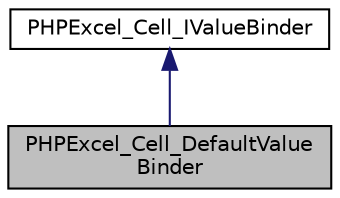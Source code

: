 digraph "PHPExcel_Cell_DefaultValueBinder"
{
  edge [fontname="Helvetica",fontsize="10",labelfontname="Helvetica",labelfontsize="10"];
  node [fontname="Helvetica",fontsize="10",shape=record];
  Node3 [label="PHPExcel_Cell_DefaultValue\lBinder",height=0.2,width=0.4,color="black", fillcolor="grey75", style="filled", fontcolor="black"];
  Node4 -> Node3 [dir="back",color="midnightblue",fontsize="10",style="solid",fontname="Helvetica"];
  Node4 [label="PHPExcel_Cell_IValueBinder",height=0.2,width=0.4,color="black", fillcolor="white", style="filled",URL="$interface_p_h_p_excel___cell___i_value_binder.html"];
}
